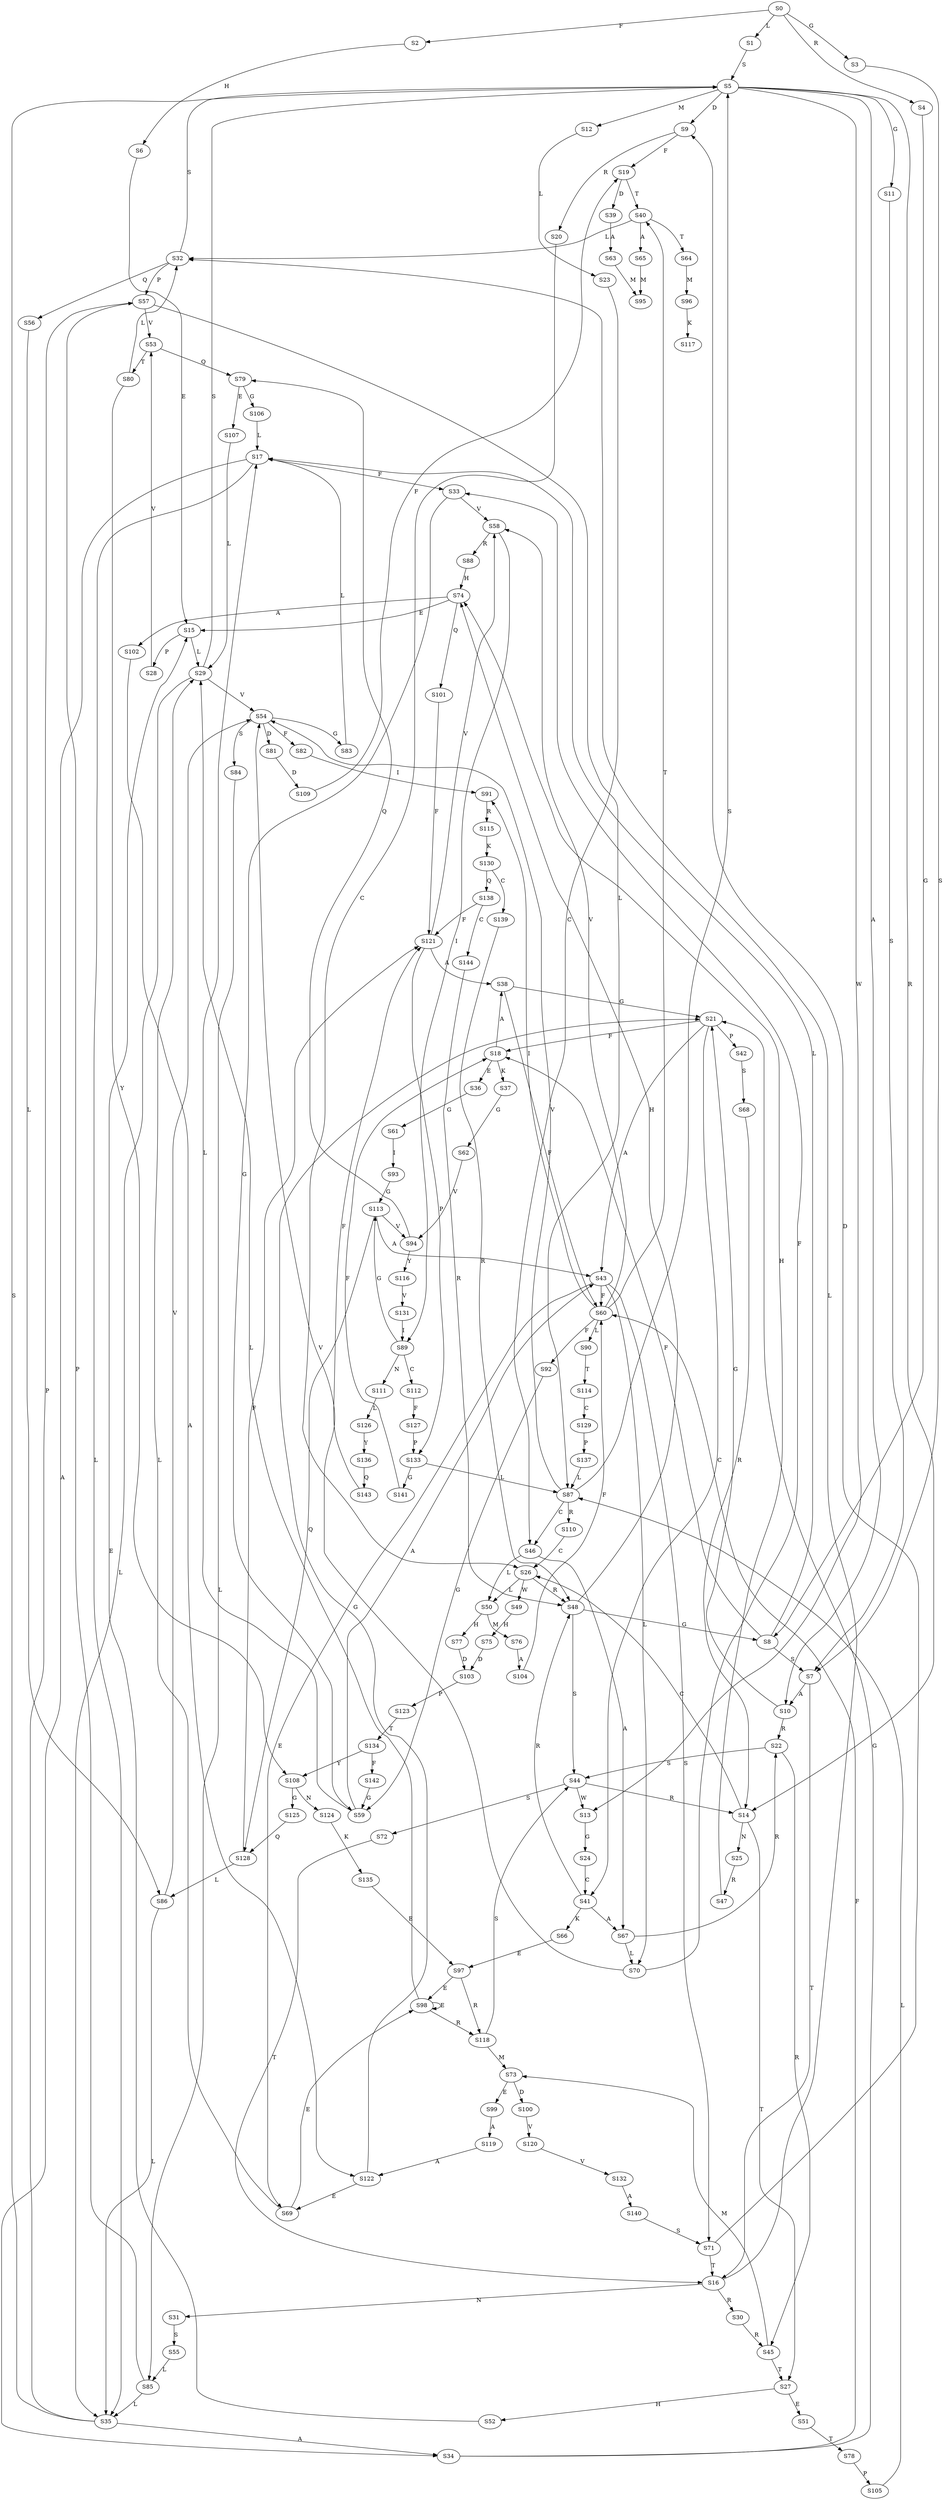 strict digraph  {
	S0 -> S1 [ label = L ];
	S0 -> S2 [ label = F ];
	S0 -> S3 [ label = G ];
	S0 -> S4 [ label = R ];
	S1 -> S5 [ label = S ];
	S2 -> S6 [ label = H ];
	S3 -> S7 [ label = S ];
	S4 -> S8 [ label = G ];
	S5 -> S9 [ label = D ];
	S5 -> S10 [ label = A ];
	S5 -> S11 [ label = G ];
	S5 -> S12 [ label = M ];
	S5 -> S13 [ label = W ];
	S5 -> S14 [ label = R ];
	S6 -> S15 [ label = E ];
	S7 -> S10 [ label = A ];
	S7 -> S16 [ label = T ];
	S8 -> S17 [ label = L ];
	S8 -> S18 [ label = F ];
	S8 -> S7 [ label = S ];
	S9 -> S19 [ label = F ];
	S9 -> S20 [ label = R ];
	S10 -> S21 [ label = G ];
	S10 -> S22 [ label = R ];
	S11 -> S7 [ label = S ];
	S12 -> S23 [ label = L ];
	S13 -> S24 [ label = G ];
	S14 -> S25 [ label = N ];
	S14 -> S26 [ label = C ];
	S14 -> S27 [ label = T ];
	S15 -> S28 [ label = P ];
	S15 -> S29 [ label = L ];
	S16 -> S30 [ label = R ];
	S16 -> S31 [ label = N ];
	S16 -> S32 [ label = L ];
	S17 -> S33 [ label = F ];
	S17 -> S34 [ label = A ];
	S17 -> S35 [ label = L ];
	S18 -> S36 [ label = E ];
	S18 -> S37 [ label = K ];
	S18 -> S38 [ label = A ];
	S19 -> S39 [ label = D ];
	S19 -> S40 [ label = T ];
	S20 -> S26 [ label = C ];
	S21 -> S41 [ label = C ];
	S21 -> S18 [ label = F ];
	S21 -> S42 [ label = P ];
	S21 -> S43 [ label = A ];
	S22 -> S44 [ label = S ];
	S22 -> S45 [ label = R ];
	S23 -> S46 [ label = C ];
	S24 -> S41 [ label = C ];
	S25 -> S47 [ label = R ];
	S26 -> S48 [ label = R ];
	S26 -> S49 [ label = W ];
	S26 -> S50 [ label = L ];
	S27 -> S51 [ label = E ];
	S27 -> S52 [ label = H ];
	S28 -> S53 [ label = V ];
	S29 -> S5 [ label = S ];
	S29 -> S54 [ label = V ];
	S29 -> S35 [ label = L ];
	S30 -> S45 [ label = R ];
	S31 -> S55 [ label = S ];
	S32 -> S56 [ label = Q ];
	S32 -> S5 [ label = S ];
	S32 -> S57 [ label = P ];
	S33 -> S58 [ label = V ];
	S33 -> S59 [ label = G ];
	S34 -> S21 [ label = G ];
	S34 -> S60 [ label = F ];
	S35 -> S5 [ label = S ];
	S35 -> S57 [ label = P ];
	S35 -> S34 [ label = A ];
	S36 -> S61 [ label = G ];
	S37 -> S62 [ label = G ];
	S38 -> S60 [ label = F ];
	S38 -> S21 [ label = G ];
	S39 -> S63 [ label = A ];
	S40 -> S64 [ label = T ];
	S40 -> S65 [ label = A ];
	S40 -> S32 [ label = L ];
	S41 -> S48 [ label = R ];
	S41 -> S66 [ label = K ];
	S41 -> S67 [ label = A ];
	S42 -> S68 [ label = S ];
	S43 -> S69 [ label = E ];
	S43 -> S60 [ label = F ];
	S43 -> S70 [ label = L ];
	S43 -> S71 [ label = S ];
	S44 -> S72 [ label = S ];
	S44 -> S14 [ label = R ];
	S44 -> S13 [ label = W ];
	S45 -> S27 [ label = T ];
	S45 -> S73 [ label = M ];
	S46 -> S50 [ label = L ];
	S46 -> S67 [ label = A ];
	S47 -> S74 [ label = H ];
	S48 -> S74 [ label = H ];
	S48 -> S44 [ label = S ];
	S48 -> S8 [ label = G ];
	S49 -> S75 [ label = H ];
	S50 -> S76 [ label = M ];
	S50 -> S77 [ label = H ];
	S51 -> S78 [ label = T ];
	S52 -> S15 [ label = E ];
	S53 -> S79 [ label = Q ];
	S53 -> S80 [ label = T ];
	S54 -> S81 [ label = D ];
	S54 -> S82 [ label = F ];
	S54 -> S83 [ label = G ];
	S54 -> S84 [ label = S ];
	S55 -> S85 [ label = L ];
	S56 -> S86 [ label = L ];
	S57 -> S53 [ label = V ];
	S57 -> S87 [ label = L ];
	S58 -> S88 [ label = R ];
	S58 -> S89 [ label = I ];
	S59 -> S17 [ label = L ];
	S59 -> S43 [ label = A ];
	S60 -> S58 [ label = V ];
	S60 -> S90 [ label = L ];
	S60 -> S91 [ label = I ];
	S60 -> S40 [ label = T ];
	S60 -> S92 [ label = F ];
	S61 -> S93 [ label = I ];
	S62 -> S94 [ label = V ];
	S63 -> S95 [ label = M ];
	S64 -> S96 [ label = M ];
	S65 -> S95 [ label = M ];
	S66 -> S97 [ label = E ];
	S67 -> S70 [ label = L ];
	S67 -> S22 [ label = R ];
	S68 -> S14 [ label = R ];
	S69 -> S29 [ label = L ];
	S69 -> S98 [ label = E ];
	S70 -> S54 [ label = V ];
	S70 -> S33 [ label = F ];
	S71 -> S9 [ label = D ];
	S71 -> S16 [ label = T ];
	S72 -> S16 [ label = T ];
	S73 -> S99 [ label = E ];
	S73 -> S100 [ label = D ];
	S74 -> S101 [ label = Q ];
	S74 -> S15 [ label = E ];
	S74 -> S102 [ label = A ];
	S75 -> S103 [ label = D ];
	S76 -> S104 [ label = A ];
	S77 -> S103 [ label = D ];
	S78 -> S105 [ label = P ];
	S79 -> S106 [ label = G ];
	S79 -> S107 [ label = E ];
	S80 -> S108 [ label = Y ];
	S80 -> S32 [ label = L ];
	S81 -> S109 [ label = D ];
	S82 -> S91 [ label = I ];
	S83 -> S17 [ label = L ];
	S84 -> S85 [ label = L ];
	S85 -> S57 [ label = P ];
	S85 -> S35 [ label = L ];
	S86 -> S35 [ label = L ];
	S86 -> S54 [ label = V ];
	S87 -> S46 [ label = C ];
	S87 -> S110 [ label = R ];
	S87 -> S5 [ label = S ];
	S87 -> S54 [ label = V ];
	S88 -> S74 [ label = H ];
	S89 -> S111 [ label = N ];
	S89 -> S112 [ label = C ];
	S89 -> S113 [ label = G ];
	S90 -> S114 [ label = T ];
	S91 -> S115 [ label = R ];
	S92 -> S59 [ label = G ];
	S93 -> S113 [ label = G ];
	S94 -> S79 [ label = Q ];
	S94 -> S116 [ label = Y ];
	S96 -> S117 [ label = K ];
	S97 -> S118 [ label = R ];
	S97 -> S98 [ label = E ];
	S98 -> S118 [ label = R ];
	S98 -> S98 [ label = E ];
	S98 -> S29 [ label = L ];
	S99 -> S119 [ label = A ];
	S100 -> S120 [ label = V ];
	S101 -> S121 [ label = F ];
	S102 -> S122 [ label = A ];
	S103 -> S123 [ label = P ];
	S104 -> S60 [ label = F ];
	S105 -> S87 [ label = L ];
	S106 -> S17 [ label = L ];
	S107 -> S29 [ label = L ];
	S108 -> S124 [ label = N ];
	S108 -> S125 [ label = G ];
	S109 -> S19 [ label = F ];
	S110 -> S26 [ label = C ];
	S111 -> S126 [ label = L ];
	S112 -> S127 [ label = F ];
	S113 -> S128 [ label = Q ];
	S113 -> S94 [ label = V ];
	S113 -> S43 [ label = A ];
	S114 -> S129 [ label = C ];
	S115 -> S130 [ label = K ];
	S116 -> S131 [ label = V ];
	S118 -> S73 [ label = M ];
	S118 -> S44 [ label = S ];
	S119 -> S122 [ label = A ];
	S120 -> S132 [ label = V ];
	S121 -> S133 [ label = P ];
	S121 -> S38 [ label = A ];
	S121 -> S58 [ label = V ];
	S122 -> S69 [ label = E ];
	S122 -> S21 [ label = G ];
	S123 -> S134 [ label = T ];
	S124 -> S135 [ label = K ];
	S125 -> S128 [ label = Q ];
	S126 -> S136 [ label = Y ];
	S127 -> S133 [ label = P ];
	S128 -> S86 [ label = L ];
	S128 -> S121 [ label = F ];
	S129 -> S137 [ label = P ];
	S130 -> S138 [ label = Q ];
	S130 -> S139 [ label = C ];
	S131 -> S89 [ label = I ];
	S132 -> S140 [ label = A ];
	S133 -> S141 [ label = G ];
	S133 -> S87 [ label = L ];
	S134 -> S142 [ label = F ];
	S134 -> S108 [ label = Y ];
	S135 -> S97 [ label = E ];
	S136 -> S143 [ label = Q ];
	S137 -> S87 [ label = L ];
	S138 -> S121 [ label = F ];
	S138 -> S144 [ label = C ];
	S139 -> S48 [ label = R ];
	S140 -> S71 [ label = S ];
	S141 -> S18 [ label = F ];
	S142 -> S59 [ label = G ];
	S143 -> S121 [ label = F ];
	S144 -> S48 [ label = R ];
}
